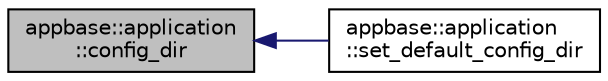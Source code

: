 digraph "appbase::application::config_dir"
{
  edge [fontname="Helvetica",fontsize="10",labelfontname="Helvetica",labelfontsize="10"];
  node [fontname="Helvetica",fontsize="10",shape=record];
  rankdir="LR";
  Node1 [label="appbase::application\l::config_dir",height=0.2,width=0.4,color="black", fillcolor="grey75", style="filled", fontcolor="black"];
  Node1 -> Node2 [dir="back",color="midnightblue",fontsize="10",style="solid",fontname="Helvetica"];
  Node2 [label="appbase::application\l::set_default_config_dir",height=0.2,width=0.4,color="black", fillcolor="white", style="filled",URL="$classappbase_1_1application.html#a49901c76b365337c933e6485649a50b6",tooltip="Set default config directory. "];
}

